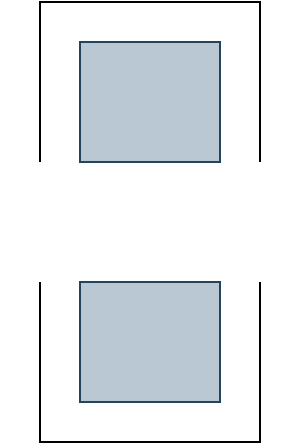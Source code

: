 <mxfile version="20.6.2" type="device" pages="4"><diagram name="第 1 页" id="kAiO5iZ2w9mvwJbN-DkN"><mxGraphModel dx="1409" dy="830" grid="0" gridSize="10" guides="1" tooltips="1" connect="1" arrows="1" fold="1" page="1" pageScale="1" pageWidth="2336" pageHeight="1654" math="0" shadow="0"><root><mxCell id="0"/><mxCell id="1" parent="0"/><mxCell id="FPgpIWm98mMYVZNECeee-6" value="" style="rounded=0;whiteSpace=wrap;html=1;" parent="1" vertex="1"><mxGeometry x="100" y="60" width="110" height="220" as="geometry"/></mxCell><mxCell id="FPgpIWm98mMYVZNECeee-7" value="" style="rounded=0;whiteSpace=wrap;html=1;strokeColor=none;" parent="1" vertex="1"><mxGeometry x="80" y="140" width="150" height="60" as="geometry"/></mxCell><mxCell id="FPgpIWm98mMYVZNECeee-4" value="" style="rounded=0;whiteSpace=wrap;html=1;fillColor=#bac8d3;strokeColor=#23445d;" parent="1" vertex="1"><mxGeometry x="120" y="80" width="70" height="60" as="geometry"/></mxCell><mxCell id="FPgpIWm98mMYVZNECeee-5" value="" style="rounded=0;whiteSpace=wrap;html=1;fillColor=#bac8d3;strokeColor=#23445d;" parent="1" vertex="1"><mxGeometry x="120" y="200" width="70" height="60" as="geometry"/></mxCell></root></mxGraphModel></diagram><diagram id="O01taUYHf9S9vh6g-Sqj" name="第 2 页"><mxGraphModel dx="1409" dy="830" grid="1" gridSize="10" guides="1" tooltips="1" connect="1" arrows="1" fold="1" page="1" pageScale="1" pageWidth="4000" pageHeight="2000" math="0" shadow="0"><root><mxCell id="0"/><mxCell id="1" parent="0"/><mxCell id="4MvjXYB64U-1h0KiHoX8-18" value="" style="shape=ext;double=1;whiteSpace=wrap;html=1;aspect=fixed;" parent="1" vertex="1"><mxGeometry x="60" y="180" width="440" height="440" as="geometry"/></mxCell><mxCell id="4MvjXYB64U-1h0KiHoX8-1" value="" style="rounded=0;whiteSpace=wrap;html=1;fillColor=#1A1A1A;strokeColor=none;" parent="1" vertex="1"><mxGeometry x="80" y="200" width="400" height="400" as="geometry"/></mxCell><mxCell id="4MvjXYB64U-1h0KiHoX8-7" value="" style="line;strokeWidth=20;html=1;strokeColor=#FFFFFF;" parent="1" vertex="1"><mxGeometry x="200" y="380" width="290" height="40" as="geometry"/></mxCell><mxCell id="4MvjXYB64U-1h0KiHoX8-8" value="" style="line;strokeWidth=20;html=1;strokeColor=#FFFFFF;" parent="1" vertex="1"><mxGeometry x="290" y="460" width="200" height="40" as="geometry"/></mxCell><mxCell id="4MvjXYB64U-1h0KiHoX8-9" value="" style="line;strokeWidth=20;html=1;strokeColor=#FFFFFF;rotation=45;direction=south;" parent="1" vertex="1"><mxGeometry x="206.61" y="453.32" width="40" height="180" as="geometry"/></mxCell><mxCell id="4MvjXYB64U-1h0KiHoX8-10" value="" style="line;strokeWidth=20;html=1;strokeColor=#FFFFFF;rotation=45;direction=south;" parent="1" vertex="1"><mxGeometry x="117.66" y="372.92" width="40" height="180" as="geometry"/></mxCell><mxCell id="4MvjXYB64U-1h0KiHoX8-11" value="" style="ellipse;whiteSpace=wrap;html=1;aspect=fixed;strokeColor=none;" parent="1" vertex="1"><mxGeometry x="190" y="390" width="20" height="20" as="geometry"/></mxCell><mxCell id="4MvjXYB64U-1h0KiHoX8-12" value="" style="ellipse;whiteSpace=wrap;html=1;aspect=fixed;strokeColor=none;" parent="1" vertex="1"><mxGeometry x="280" y="470" width="20" height="20" as="geometry"/></mxCell><mxCell id="4MvjXYB64U-1h0KiHoX8-13" value="总线" style="rounded=0;whiteSpace=wrap;html=1;fontFamily=simhei;fontStyle=1;fontSize=100;fontColor=#FEFEFE;fillColor=none;strokeColor=none;" parent="1" vertex="1"><mxGeometry x="80" y="240" width="400" height="120" as="geometry"/></mxCell></root></mxGraphModel></diagram><diagram id="8SPfdXxSlSidOu5uDn7t" name="第 3 页"><mxGraphModel dx="1409" dy="830" grid="1" gridSize="10" guides="1" tooltips="1" connect="1" arrows="1" fold="1" page="1" pageScale="1" pageWidth="4000" pageHeight="2000" math="0" shadow="0"><root><mxCell id="0"/><mxCell id="1" parent="0"/><mxCell id="O1U6uxHHt_8jqeCXoBEA-12" value="" style="whiteSpace=wrap;html=1;aspect=fixed;fillColor=none;" parent="1" vertex="1"><mxGeometry x="470" y="440" width="100" height="100" as="geometry"/></mxCell><mxCell id="O1U6uxHHt_8jqeCXoBEA-13" value="" style="whiteSpace=wrap;html=1;aspect=fixed;fillColor=none;" parent="1" vertex="1"><mxGeometry x="570" y="440" width="100" height="100" as="geometry"/></mxCell><mxCell id="O1U6uxHHt_8jqeCXoBEA-14" value="" style="whiteSpace=wrap;html=1;aspect=fixed;fillColor=none;" parent="1" vertex="1"><mxGeometry x="670" y="440" width="100" height="100" as="geometry"/></mxCell><mxCell id="O1U6uxHHt_8jqeCXoBEA-15" value="" style="line;strokeWidth=4;html=1;perimeter=backbonePerimeter;points=[];outlineConnect=0;fillColor=#e51400;fontColor=#ffffff;strokeColor=#B20000;" parent="1" vertex="1"><mxGeometry x="370" y="635" width="100" height="10" as="geometry"/></mxCell><mxCell id="O1U6uxHHt_8jqeCXoBEA-16" value="" style="line;strokeWidth=4;html=1;perimeter=backbonePerimeter;points=[];outlineConnect=0;fillColor=#e51400;fontColor=#ffffff;strokeColor=#B20000;" parent="1" vertex="1"><mxGeometry x="770" y="630" width="100" height="20" as="geometry"/></mxCell><mxCell id="O1U6uxHHt_8jqeCXoBEA-17" value="" style="whiteSpace=wrap;html=1;aspect=fixed;fillColor=none;" parent="1" vertex="1"><mxGeometry x="470" y="590" width="100" height="100" as="geometry"/></mxCell><mxCell id="O1U6uxHHt_8jqeCXoBEA-18" value="" style="whiteSpace=wrap;html=1;aspect=fixed;fillColor=none;" parent="1" vertex="1"><mxGeometry x="570" y="590" width="100" height="100" as="geometry"/></mxCell><mxCell id="O1U6uxHHt_8jqeCXoBEA-19" value="" style="whiteSpace=wrap;html=1;aspect=fixed;fillColor=none;" parent="1" vertex="1"><mxGeometry x="670" y="590" width="100" height="100" as="geometry"/></mxCell><mxCell id="O1U6uxHHt_8jqeCXoBEA-20" value="" style="endArrow=none;html=1;rounded=0;" parent="1" edge="1"><mxGeometry width="50" height="50" relative="1" as="geometry"><mxPoint x="720" y="690" as="sourcePoint"/><mxPoint x="770" y="640" as="targetPoint"/></mxGeometry></mxCell><mxCell id="O1U6uxHHt_8jqeCXoBEA-21" value="" style="endArrow=none;html=1;rounded=0;fillColor=#0050ef;strokeColor=#001DBC;" parent="1" edge="1"><mxGeometry width="50" height="50" relative="1" as="geometry"><mxPoint x="470" y="640" as="sourcePoint"/><mxPoint x="520" y="590" as="targetPoint"/></mxGeometry></mxCell><mxCell id="O1U6uxHHt_8jqeCXoBEA-22" value="" style="endArrow=none;html=1;rounded=0;fillColor=#0050ef;strokeColor=#001DBC;" parent="1" edge="1"><mxGeometry width="50" height="50" relative="1" as="geometry"><mxPoint x="560" y="690" as="sourcePoint"/><mxPoint x="520" y="590" as="targetPoint"/></mxGeometry></mxCell><mxCell id="O1U6uxHHt_8jqeCXoBEA-23" value="" style="endArrow=none;html=1;rounded=0;fillColor=#0050ef;strokeColor=#001DBC;" parent="1" edge="1"><mxGeometry width="50" height="50" relative="1" as="geometry"><mxPoint x="560" y="690" as="sourcePoint"/><mxPoint x="600" y="590" as="targetPoint"/></mxGeometry></mxCell><mxCell id="O1U6uxHHt_8jqeCXoBEA-24" value="" style="endArrow=none;html=1;rounded=0;fillColor=#0050ef;strokeColor=#001DBC;" parent="1" edge="1"><mxGeometry width="50" height="50" relative="1" as="geometry"><mxPoint x="640" y="690" as="sourcePoint"/><mxPoint x="600" y="590" as="targetPoint"/></mxGeometry></mxCell><mxCell id="O1U6uxHHt_8jqeCXoBEA-25" value="" style="endArrow=none;html=1;rounded=0;fillColor=#0050ef;strokeColor=#001DBC;" parent="1" edge="1"><mxGeometry width="50" height="50" relative="1" as="geometry"><mxPoint x="640" y="690" as="sourcePoint"/><mxPoint x="680" y="590" as="targetPoint"/></mxGeometry></mxCell><mxCell id="O1U6uxHHt_8jqeCXoBEA-26" value="" style="endArrow=none;html=1;rounded=0;fillColor=#0050ef;strokeColor=#001DBC;" parent="1" edge="1"><mxGeometry width="50" height="50" relative="1" as="geometry"><mxPoint x="720" y="690" as="sourcePoint"/><mxPoint x="680" y="590" as="targetPoint"/></mxGeometry></mxCell></root></mxGraphModel></diagram><diagram name="4" id="UJ6FHeecSJCES9rKzIIU"><mxGraphModel dx="671" dy="395" grid="1" gridSize="10" guides="1" tooltips="1" connect="1" arrows="1" fold="1" page="1" pageScale="1" pageWidth="4000" pageHeight="2000" math="0" shadow="0"><root><mxCell id="6YVpgqg55o87w7b9P-D9-0"/><mxCell id="6YVpgqg55o87w7b9P-D9-1" parent="6YVpgqg55o87w7b9P-D9-0"/><mxCell id="6YVpgqg55o87w7b9P-D9-9" value="" style="whiteSpace=wrap;html=1;aspect=fixed;fillColor=none;" parent="6YVpgqg55o87w7b9P-D9-1" vertex="1"><mxGeometry x="570" y="590" width="100" height="100" as="geometry"/></mxCell><mxCell id="6YVpgqg55o87w7b9P-D9-8" value="" style="whiteSpace=wrap;html=1;aspect=fixed;fillColor=none;" parent="6YVpgqg55o87w7b9P-D9-1" vertex="1"><mxGeometry x="470" y="590" width="100" height="100" as="geometry"/></mxCell><mxCell id="6YVpgqg55o87w7b9P-D9-5" value="" style="line;strokeWidth=4;html=1;perimeter=backbonePerimeter;points=[];outlineConnect=0;fillColor=#e51400;fontColor=#ffffff;strokeColor=#B20000;" parent="6YVpgqg55o87w7b9P-D9-1" vertex="1"><mxGeometry x="370" y="630" width="100" height="20" as="geometry"/></mxCell><mxCell id="6YVpgqg55o87w7b9P-D9-6" value="" style="line;strokeWidth=4;html=1;perimeter=backbonePerimeter;points=[];outlineConnect=0;fillColor=#e51400;fontColor=#ffffff;strokeColor=#B20000;" parent="6YVpgqg55o87w7b9P-D9-1" vertex="1"><mxGeometry x="670" y="630" width="100" height="20" as="geometry"/></mxCell><mxCell id="6YVpgqg55o87w7b9P-D9-11" value="" style="endArrow=none;html=1;rounded=0;fillColor=#0050ef;strokeColor=#0000FF;strokeWidth=2;" parent="6YVpgqg55o87w7b9P-D9-1" edge="1"><mxGeometry width="50" height="50" relative="1" as="geometry"><mxPoint x="490" y="640" as="sourcePoint"/><mxPoint x="500" y="590" as="targetPoint"/></mxGeometry></mxCell><mxCell id="6YVpgqg55o87w7b9P-D9-12" value="" style="endArrow=none;html=1;rounded=0;fillColor=#0050ef;strokeColor=#0000FF;strokeWidth=2;" parent="6YVpgqg55o87w7b9P-D9-1" edge="1"><mxGeometry width="50" height="50" relative="1" as="geometry"><mxPoint x="520" y="690" as="sourcePoint"/><mxPoint x="500" y="590" as="targetPoint"/></mxGeometry></mxCell><mxCell id="6YVpgqg55o87w7b9P-D9-13" value="" style="endArrow=none;html=1;rounded=0;fillColor=#0050ef;strokeColor=#0000FF;strokeWidth=2;" parent="6YVpgqg55o87w7b9P-D9-1" edge="1"><mxGeometry width="50" height="50" relative="1" as="geometry"><mxPoint x="520" y="690" as="sourcePoint"/><mxPoint x="540" y="590" as="targetPoint"/></mxGeometry></mxCell><mxCell id="6YVpgqg55o87w7b9P-D9-14" value="" style="endArrow=none;html=1;rounded=0;fillColor=#0050ef;strokeColor=#0000FF;strokeWidth=2;" parent="6YVpgqg55o87w7b9P-D9-1" edge="1"><mxGeometry width="50" height="50" relative="1" as="geometry"><mxPoint x="560" y="690" as="sourcePoint"/><mxPoint x="540" y="590" as="targetPoint"/></mxGeometry></mxCell><mxCell id="6YVpgqg55o87w7b9P-D9-15" value="" style="endArrow=none;html=1;rounded=0;fillColor=#0050ef;strokeColor=#0000FF;strokeWidth=2;" parent="6YVpgqg55o87w7b9P-D9-1" edge="1"><mxGeometry width="50" height="50" relative="1" as="geometry"><mxPoint x="560" y="690" as="sourcePoint"/><mxPoint x="580" y="590" as="targetPoint"/></mxGeometry></mxCell><mxCell id="6YVpgqg55o87w7b9P-D9-16" value="" style="endArrow=none;html=1;rounded=0;fillColor=#0050ef;strokeColor=#0000FF;strokeWidth=2;" parent="6YVpgqg55o87w7b9P-D9-1" edge="1"><mxGeometry width="50" height="50" relative="1" as="geometry"><mxPoint x="600" y="690" as="sourcePoint"/><mxPoint x="580" y="590" as="targetPoint"/></mxGeometry></mxCell><mxCell id="9TnA4hAXtAgSSCQ3-qIJ-0" value="" style="endArrow=none;html=1;rounded=0;fillColor=#0050ef;strokeColor=#0000FF;strokeWidth=2;" parent="6YVpgqg55o87w7b9P-D9-1" edge="1"><mxGeometry width="50" height="50" relative="1" as="geometry"><mxPoint x="640" y="690" as="sourcePoint"/><mxPoint x="620" y="590" as="targetPoint"/></mxGeometry></mxCell><mxCell id="9TnA4hAXtAgSSCQ3-qIJ-1" value="" style="endArrow=none;html=1;rounded=0;fillColor=#0050ef;strokeColor=#0000FF;strokeWidth=2;" parent="6YVpgqg55o87w7b9P-D9-1" edge="1"><mxGeometry width="50" height="50" relative="1" as="geometry"><mxPoint x="600" y="690" as="sourcePoint"/><mxPoint x="620" y="590" as="targetPoint"/></mxGeometry></mxCell><mxCell id="9TnA4hAXtAgSSCQ3-qIJ-2" value="" style="endArrow=none;html=1;rounded=0;fillColor=#0050ef;strokeColor=#0000FF;strokeWidth=2;" parent="6YVpgqg55o87w7b9P-D9-1" edge="1"><mxGeometry width="50" height="50" relative="1" as="geometry"><mxPoint x="640" y="690" as="sourcePoint"/><mxPoint x="650" y="640" as="targetPoint"/></mxGeometry></mxCell><mxCell id="pwoQgNTnvjxlazqRNwQi-0" value="" style="line;strokeWidth=2;html=1;perimeter=backbonePerimeter;points=[];outlineConnect=0;fillColor=none;fontColor=#ffffff;strokeColor=#0000FF;" vertex="1" parent="6YVpgqg55o87w7b9P-D9-1"><mxGeometry x="650" y="630" width="20" height="20" as="geometry"/></mxCell><mxCell id="pwoQgNTnvjxlazqRNwQi-1" value="" style="line;strokeWidth=2;html=1;perimeter=backbonePerimeter;points=[];outlineConnect=0;fillColor=none;fontColor=#ffffff;strokeColor=#0000FF;" vertex="1" parent="6YVpgqg55o87w7b9P-D9-1"><mxGeometry x="470" y="630" width="20" height="20" as="geometry"/></mxCell></root></mxGraphModel></diagram></mxfile>